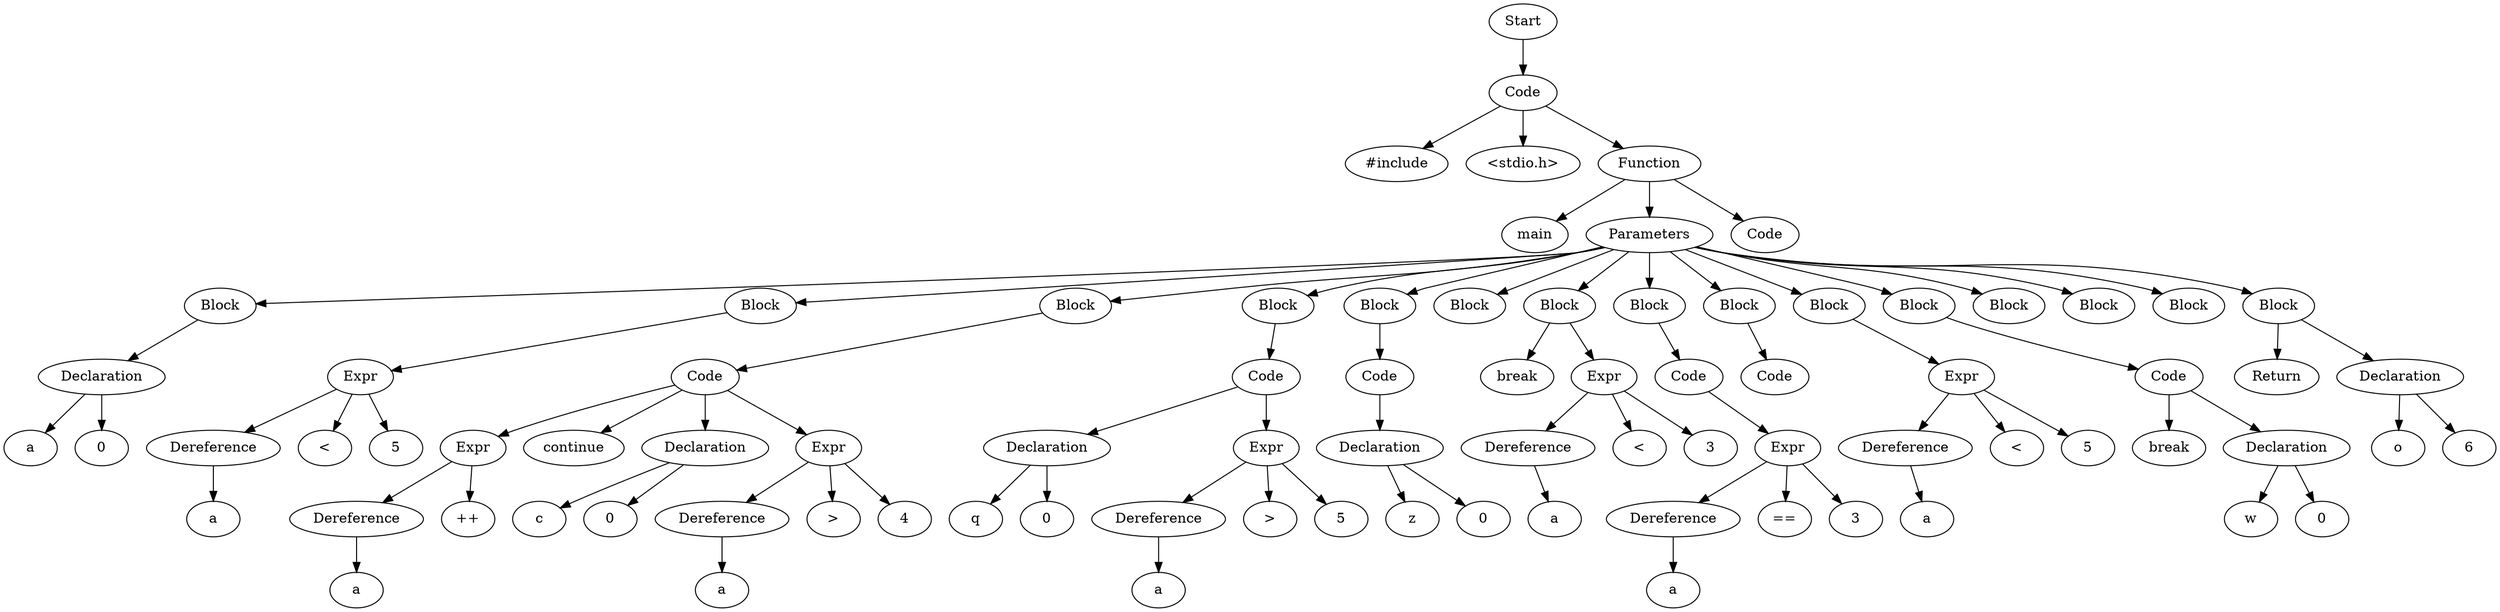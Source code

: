 digraph AST {
  "129549671002752" [label="Start"];
  "129549671002752" -> "129549671002464";
  "129549671002464" [label="Code"];
  "129549671002464" -> "129549671002368";
  "129549671002464" -> "129549671002128";
  "129549671002464" -> "129549671002032";
  "129549671002368" [label="#include"];
  "129549671002128" [label="<stdio.h>"];
  "129549671002032" [label="Function"];
  "129549671002032" -> "129549670995216";
  "129549671002032" -> "129549670993872";
  "129549671002032" -> "129549670995072";
  "129549670995216" [label="main"];
  "129549670993872" [label="Parameters"];
  "129549670993872" -> "129549669112688";
  "129549670993872" -> "129549669111776";
  "129549670993872" -> "129549669112208";
  "129549670993872" -> "129549669107504";
  "129549670993872" -> "129549669106784";
  "129549670993872" -> "129549669107456";
  "129549670993872" -> "129549669108128";
  "129549670993872" -> "129549669110240";
  "129549670993872" -> "129549669109568";
  "129549670993872" -> "129549669109328";
  "129549670993872" -> "129549669109376";
  "129549670993872" -> "129549669109424";
  "129549670993872" -> "129549669110192";
  "129549670993872" -> "129549669110864";
  "129549670993872" -> "129549669112256";
  "129549669112688" [label="Block"];
  "129549669112688" -> "129549671004912";
  "129549671004912" [label="Declaration"];
  "129549671004912" -> "129549670994400";
  "129549671004912" -> "129549670998672";
  "129549670994400" [label="a"];
  "129549670998672" [label="0"];
  "129549669111776" [label="Block"];
  "129549669111776" -> "129549670994016";
  "129549670994016" [label="Expr"];
  "129549670994016" -> "129549670996320";
  "129549670994016" -> "129549671003280";
  "129549670994016" -> "129549670991952";
  "129549670996320" [label="Dereference"];
  "129549670996320" -> "129549670998864";
  "129549670998864" [label="a"];
  "129549671003280" [label="<"];
  "129549670991952" [label="5"];
  "129549669112208" [label="Block"];
  "129549669112208" -> "129549670999056";
  "129549670999056" [label="Code"];
  "129549670999056" -> "129549670994976";
  "129549670999056" -> "129549670998480";
  "129549670999056" -> "129549670991760";
  "129549670999056" -> "129549671005680";
  "129549670994976" [label="Expr"];
  "129549670994976" -> "129549670999920";
  "129549670994976" -> "129549670990800";
  "129549670999920" [label="Dereference"];
  "129549670999920" -> "129549670996656";
  "129549670996656" [label="a"];
  "129549670990800" [label="++"];
  "129549670998480" [label="continue"];
  "129549670991760" [label="Declaration"];
  "129549670991760" -> "129549671005584";
  "129549670991760" -> "129549671001504";
  "129549671005584" [label="c"];
  "129549671001504" [label="0"];
  "129549671005680" [label="Expr"];
  "129549671005680" -> "129549670991712";
  "129549671005680" -> "129549670995696";
  "129549671005680" -> "129549671005104";
  "129549670991712" [label="Dereference"];
  "129549670991712" -> "129549670990752";
  "129549670990752" [label="a"];
  "129549670995696" [label=">"];
  "129549671005104" [label="4"];
  "129549669107504" [label="Block"];
  "129549669107504" -> "129549670991904";
  "129549670991904" [label="Code"];
  "129549670991904" -> "129549670992096";
  "129549670991904" -> "129549671000640";
  "129549670992096" [label="Declaration"];
  "129549670992096" -> "129549671001120";
  "129549670992096" -> "129549671000496";
  "129549671001120" [label="q"];
  "129549671000496" [label="0"];
  "129549671000640" [label="Expr"];
  "129549671000640" -> "129549670994784";
  "129549671000640" -> "129549671000352";
  "129549671000640" -> "129549671000208";
  "129549670994784" [label="Dereference"];
  "129549670994784" -> "129549671000160";
  "129549671000160" [label="a"];
  "129549671000352" [label=">"];
  "129549671000208" [label="5"];
  "129549669106784" [label="Block"];
  "129549669106784" -> "129549670999968";
  "129549670999968" [label="Code"];
  "129549670999968" -> "129549670999680";
  "129549670999680" [label="Declaration"];
  "129549670999680" -> "129549670999488";
  "129549670999680" -> "129549670999344";
  "129549670999488" [label="z"];
  "129549670999344" [label="0"];
  "129549669107456" [label="Block"];
  "129549669108128" [label="Block"];
  "129549669108128" -> "129549671000688";
  "129549669108128" -> "129549670999008";
  "129549671000688" [label="break"];
  "129549670999008" [label="Expr"];
  "129549670999008" -> "129549671000400";
  "129549670999008" -> "129549670993296";
  "129549670999008" -> "129549670992528";
  "129549671000400" [label="Dereference"];
  "129549671000400" -> "129549670990320";
  "129549670990320" [label="a"];
  "129549670993296" [label="<"];
  "129549670992528" [label="3"];
  "129549669110240" [label="Block"];
  "129549669110240" -> "129549670993152";
  "129549670993152" [label="Code"];
  "129549670993152" -> "129549670998720";
  "129549670998720" [label="Expr"];
  "129549670998720" -> "129549671000736";
  "129549670998720" -> "129549670993200";
  "129549670998720" -> "129549670998384";
  "129549671000736" [label="Dereference"];
  "129549671000736" -> "129549670998192";
  "129549670998192" [label="a"];
  "129549670993200" [label="=="];
  "129549670998384" [label="3"];
  "129549669109568" [label="Block"];
  "129549669109568" -> "129549671004672";
  "129549671004672" [label="Code"];
  "129549669109328" [label="Block"];
  "129549669109328" -> "129549671004576";
  "129549671004576" [label="Expr"];
  "129549671004576" -> "129549670993728";
  "129549671004576" -> "129549670997328";
  "129549671004576" -> "129549670997184";
  "129549670993728" [label="Dereference"];
  "129549670993728" -> "129549670997712";
  "129549670997712" [label="a"];
  "129549670997328" [label="<"];
  "129549670997184" [label="5"];
  "129549669109376" [label="Block"];
  "129549669109376" -> "129549670997040";
  "129549670997040" [label="Code"];
  "129549670997040" -> "129549670997376";
  "129549670997040" -> "129549670996224";
  "129549670997376" [label="break"];
  "129549670996224" [label="Declaration"];
  "129549670996224" -> "129549671004096";
  "129549670996224" -> "129549670995552";
  "129549671004096" [label="w"];
  "129549670995552" [label="0"];
  "129549669109424" [label="Block"];
  "129549669110192" [label="Block"];
  "129549669110864" [label="Block"];
  "129549669112256" [label="Block"];
  "129549669112256" -> "129549670999440";
  "129549669112256" -> "129549670996848";
  "129549670999440" [label="Return"];
  "129549670996848" [label="Declaration"];
  "129549670996848" -> "129549671004480";
  "129549670996848" -> "129549670997952";
  "129549671004480" [label="o"];
  "129549670997952" [label="6"];
  "129549670995072" [label="Code"];
}
